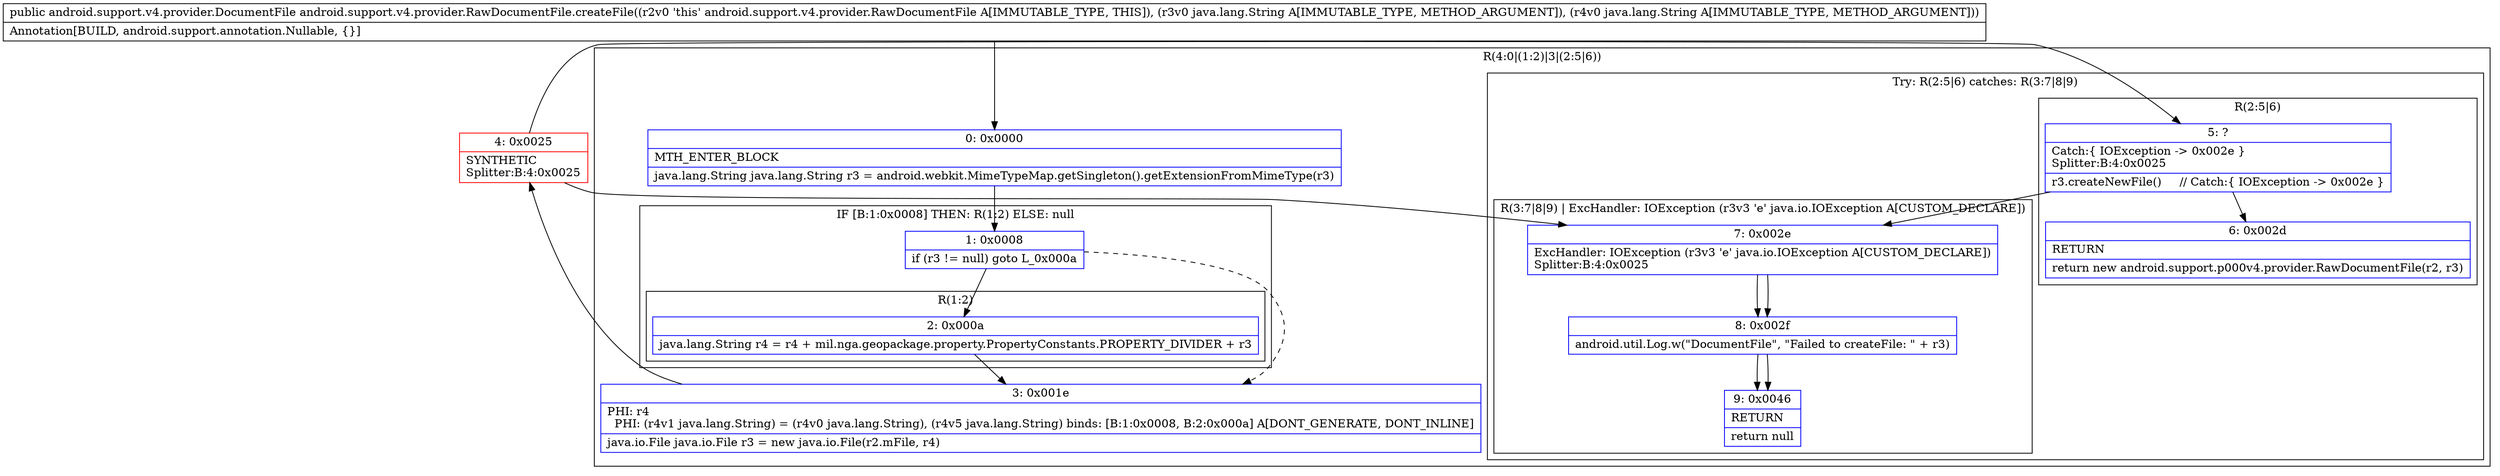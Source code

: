 digraph "CFG forandroid.support.v4.provider.RawDocumentFile.createFile(Ljava\/lang\/String;Ljava\/lang\/String;)Landroid\/support\/v4\/provider\/DocumentFile;" {
subgraph cluster_Region_2081666540 {
label = "R(4:0|(1:2)|3|(2:5|6))";
node [shape=record,color=blue];
Node_0 [shape=record,label="{0\:\ 0x0000|MTH_ENTER_BLOCK\l|java.lang.String java.lang.String r3 = android.webkit.MimeTypeMap.getSingleton().getExtensionFromMimeType(r3)\l}"];
subgraph cluster_IfRegion_1010753172 {
label = "IF [B:1:0x0008] THEN: R(1:2) ELSE: null";
node [shape=record,color=blue];
Node_1 [shape=record,label="{1\:\ 0x0008|if (r3 != null) goto L_0x000a\l}"];
subgraph cluster_Region_1001859103 {
label = "R(1:2)";
node [shape=record,color=blue];
Node_2 [shape=record,label="{2\:\ 0x000a|java.lang.String r4 = r4 + mil.nga.geopackage.property.PropertyConstants.PROPERTY_DIVIDER + r3\l}"];
}
}
Node_3 [shape=record,label="{3\:\ 0x001e|PHI: r4 \l  PHI: (r4v1 java.lang.String) = (r4v0 java.lang.String), (r4v5 java.lang.String) binds: [B:1:0x0008, B:2:0x000a] A[DONT_GENERATE, DONT_INLINE]\l|java.io.File java.io.File r3 = new java.io.File(r2.mFile, r4)\l}"];
subgraph cluster_TryCatchRegion_1437592956 {
label = "Try: R(2:5|6) catches: R(3:7|8|9)";
node [shape=record,color=blue];
subgraph cluster_Region_1780989973 {
label = "R(2:5|6)";
node [shape=record,color=blue];
Node_5 [shape=record,label="{5\:\ ?|Catch:\{ IOException \-\> 0x002e \}\lSplitter:B:4:0x0025\l|r3.createNewFile()     \/\/ Catch:\{ IOException \-\> 0x002e \}\l}"];
Node_6 [shape=record,label="{6\:\ 0x002d|RETURN\l|return new android.support.p000v4.provider.RawDocumentFile(r2, r3)\l}"];
}
subgraph cluster_Region_1262806417 {
label = "R(3:7|8|9) | ExcHandler: IOException (r3v3 'e' java.io.IOException A[CUSTOM_DECLARE])\l";
node [shape=record,color=blue];
Node_7 [shape=record,label="{7\:\ 0x002e|ExcHandler: IOException (r3v3 'e' java.io.IOException A[CUSTOM_DECLARE])\lSplitter:B:4:0x0025\l}"];
Node_8 [shape=record,label="{8\:\ 0x002f|android.util.Log.w(\"DocumentFile\", \"Failed to createFile: \" + r3)\l}"];
Node_9 [shape=record,label="{9\:\ 0x0046|RETURN\l|return null\l}"];
}
}
}
subgraph cluster_Region_1262806417 {
label = "R(3:7|8|9) | ExcHandler: IOException (r3v3 'e' java.io.IOException A[CUSTOM_DECLARE])\l";
node [shape=record,color=blue];
Node_7 [shape=record,label="{7\:\ 0x002e|ExcHandler: IOException (r3v3 'e' java.io.IOException A[CUSTOM_DECLARE])\lSplitter:B:4:0x0025\l}"];
Node_8 [shape=record,label="{8\:\ 0x002f|android.util.Log.w(\"DocumentFile\", \"Failed to createFile: \" + r3)\l}"];
Node_9 [shape=record,label="{9\:\ 0x0046|RETURN\l|return null\l}"];
}
Node_4 [shape=record,color=red,label="{4\:\ 0x0025|SYNTHETIC\lSplitter:B:4:0x0025\l}"];
MethodNode[shape=record,label="{public android.support.v4.provider.DocumentFile android.support.v4.provider.RawDocumentFile.createFile((r2v0 'this' android.support.v4.provider.RawDocumentFile A[IMMUTABLE_TYPE, THIS]), (r3v0 java.lang.String A[IMMUTABLE_TYPE, METHOD_ARGUMENT]), (r4v0 java.lang.String A[IMMUTABLE_TYPE, METHOD_ARGUMENT]))  | Annotation[BUILD, android.support.annotation.Nullable, \{\}]\l}"];
MethodNode -> Node_0;
Node_0 -> Node_1;
Node_1 -> Node_2;
Node_1 -> Node_3[style=dashed];
Node_2 -> Node_3;
Node_3 -> Node_4;
Node_5 -> Node_6;
Node_5 -> Node_7;
Node_7 -> Node_8;
Node_8 -> Node_9;
Node_7 -> Node_8;
Node_8 -> Node_9;
Node_4 -> Node_5;
Node_4 -> Node_7;
}

